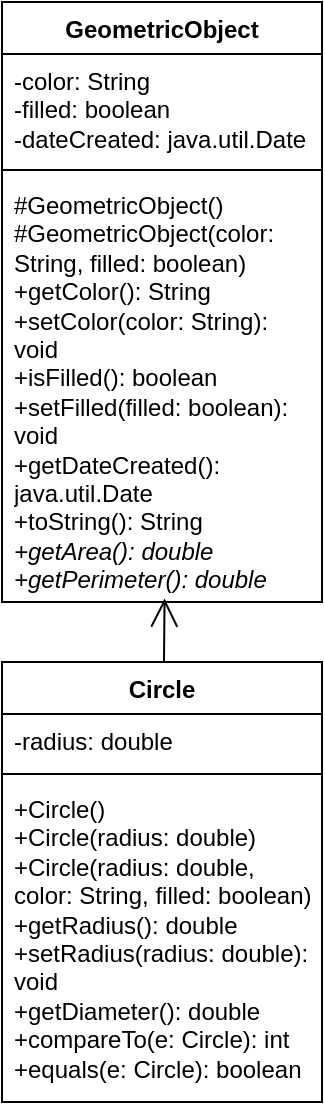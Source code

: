 <mxfile version="24.2.1" type="google">
  <diagram name="Page-1" id="kk7_ymQCHKjT7LutdwO1">
    <mxGraphModel grid="1" page="1" gridSize="10" guides="1" tooltips="1" connect="1" arrows="1" fold="1" pageScale="1" pageWidth="850" pageHeight="1100" math="0" shadow="0">
      <root>
        <mxCell id="0" />
        <mxCell id="1" parent="0" />
        <mxCell id="fH-D62ZcSV_WNVmDb1sz-1" value="GeometricObject" style="swimlane;fontStyle=1;align=center;verticalAlign=top;childLayout=stackLayout;horizontal=1;startSize=26;horizontalStack=0;resizeParent=1;resizeParentMax=0;resizeLast=0;collapsible=1;marginBottom=0;whiteSpace=wrap;html=1;" vertex="1" parent="1">
          <mxGeometry x="340" y="250" width="160" height="300" as="geometry" />
        </mxCell>
        <mxCell id="fH-D62ZcSV_WNVmDb1sz-2" value="-color: String&lt;div&gt;-filled: boolean&lt;/div&gt;&lt;div&gt;-dateCreated: java.util.Date&lt;/div&gt;" style="text;strokeColor=none;fillColor=none;align=left;verticalAlign=top;spacingLeft=4;spacingRight=4;overflow=hidden;rotatable=0;points=[[0,0.5],[1,0.5]];portConstraint=eastwest;whiteSpace=wrap;html=1;" vertex="1" parent="fH-D62ZcSV_WNVmDb1sz-1">
          <mxGeometry y="26" width="160" height="54" as="geometry" />
        </mxCell>
        <mxCell id="fH-D62ZcSV_WNVmDb1sz-3" value="" style="line;strokeWidth=1;fillColor=none;align=left;verticalAlign=middle;spacingTop=-1;spacingLeft=3;spacingRight=3;rotatable=0;labelPosition=right;points=[];portConstraint=eastwest;strokeColor=inherit;" vertex="1" parent="fH-D62ZcSV_WNVmDb1sz-1">
          <mxGeometry y="80" width="160" height="8" as="geometry" />
        </mxCell>
        <mxCell id="fH-D62ZcSV_WNVmDb1sz-4" value="#GeometricObject()&lt;div&gt;#GeometricObject(color: String, filled: boolean)&lt;/div&gt;&lt;div&gt;+getColor(): String&lt;/div&gt;&lt;div&gt;+setColor(color: String): void&lt;/div&gt;&lt;div&gt;+isFilled(): boolean&lt;/div&gt;&lt;div&gt;+setFilled(filled: boolean): void&lt;/div&gt;&lt;div&gt;+getDateCreated(): java.util.Date&lt;/div&gt;&lt;div&gt;+toString(): String&lt;/div&gt;&lt;div&gt;&lt;i&gt;+getArea(): double&lt;/i&gt;&lt;/div&gt;&lt;div&gt;&lt;i&gt;+getPerimeter(): double&lt;/i&gt;&lt;/div&gt;" style="text;strokeColor=none;fillColor=none;align=left;verticalAlign=top;spacingLeft=4;spacingRight=4;overflow=hidden;rotatable=0;points=[[0,0.5],[1,0.5]];portConstraint=eastwest;whiteSpace=wrap;html=1;" vertex="1" parent="fH-D62ZcSV_WNVmDb1sz-1">
          <mxGeometry y="88" width="160" height="212" as="geometry" />
        </mxCell>
        <mxCell id="fH-D62ZcSV_WNVmDb1sz-5" value="Circle" style="swimlane;fontStyle=1;align=center;verticalAlign=top;childLayout=stackLayout;horizontal=1;startSize=26;horizontalStack=0;resizeParent=1;resizeParentMax=0;resizeLast=0;collapsible=1;marginBottom=0;whiteSpace=wrap;html=1;" vertex="1" parent="1">
          <mxGeometry x="340" y="580" width="160" height="220" as="geometry" />
        </mxCell>
        <mxCell id="fH-D62ZcSV_WNVmDb1sz-6" value="-radius: double" style="text;strokeColor=none;fillColor=none;align=left;verticalAlign=top;spacingLeft=4;spacingRight=4;overflow=hidden;rotatable=0;points=[[0,0.5],[1,0.5]];portConstraint=eastwest;whiteSpace=wrap;html=1;" vertex="1" parent="fH-D62ZcSV_WNVmDb1sz-5">
          <mxGeometry y="26" width="160" height="26" as="geometry" />
        </mxCell>
        <mxCell id="fH-D62ZcSV_WNVmDb1sz-7" value="" style="line;strokeWidth=1;fillColor=none;align=left;verticalAlign=middle;spacingTop=-1;spacingLeft=3;spacingRight=3;rotatable=0;labelPosition=right;points=[];portConstraint=eastwest;strokeColor=inherit;" vertex="1" parent="fH-D62ZcSV_WNVmDb1sz-5">
          <mxGeometry y="52" width="160" height="8" as="geometry" />
        </mxCell>
        <mxCell id="fH-D62ZcSV_WNVmDb1sz-8" value="+Circle()&lt;div&gt;+Circle(radius: double)&lt;/div&gt;&lt;div&gt;+Circle(radius: double, color: String, filled: boolean)&lt;/div&gt;&lt;div&gt;+getRadius(): double&lt;/div&gt;&lt;div&gt;+setRadius(radius: double): void&lt;/div&gt;&lt;div&gt;+getDiameter(): double&lt;/div&gt;&lt;div&gt;+compareTo(e: Circle): int&lt;/div&gt;&lt;div&gt;+equals(e: Circle): boolean&lt;/div&gt;" style="text;strokeColor=none;fillColor=none;align=left;verticalAlign=top;spacingLeft=4;spacingRight=4;overflow=hidden;rotatable=0;points=[[0,0.5],[1,0.5]];portConstraint=eastwest;whiteSpace=wrap;html=1;" vertex="1" parent="fH-D62ZcSV_WNVmDb1sz-5">
          <mxGeometry y="60" width="160" height="160" as="geometry" />
        </mxCell>
        <mxCell id="fH-D62ZcSV_WNVmDb1sz-9" value="" style="endArrow=open;endFill=1;endSize=12;html=1;rounded=0;entryX=0.508;entryY=0.992;entryDx=0;entryDy=0;entryPerimeter=0;" edge="1" parent="1" source="fH-D62ZcSV_WNVmDb1sz-5" target="fH-D62ZcSV_WNVmDb1sz-4">
          <mxGeometry width="160" relative="1" as="geometry">
            <mxPoint x="340" y="590" as="sourcePoint" />
            <mxPoint x="500" y="590" as="targetPoint" />
          </mxGeometry>
        </mxCell>
      </root>
    </mxGraphModel>
  </diagram>
</mxfile>
